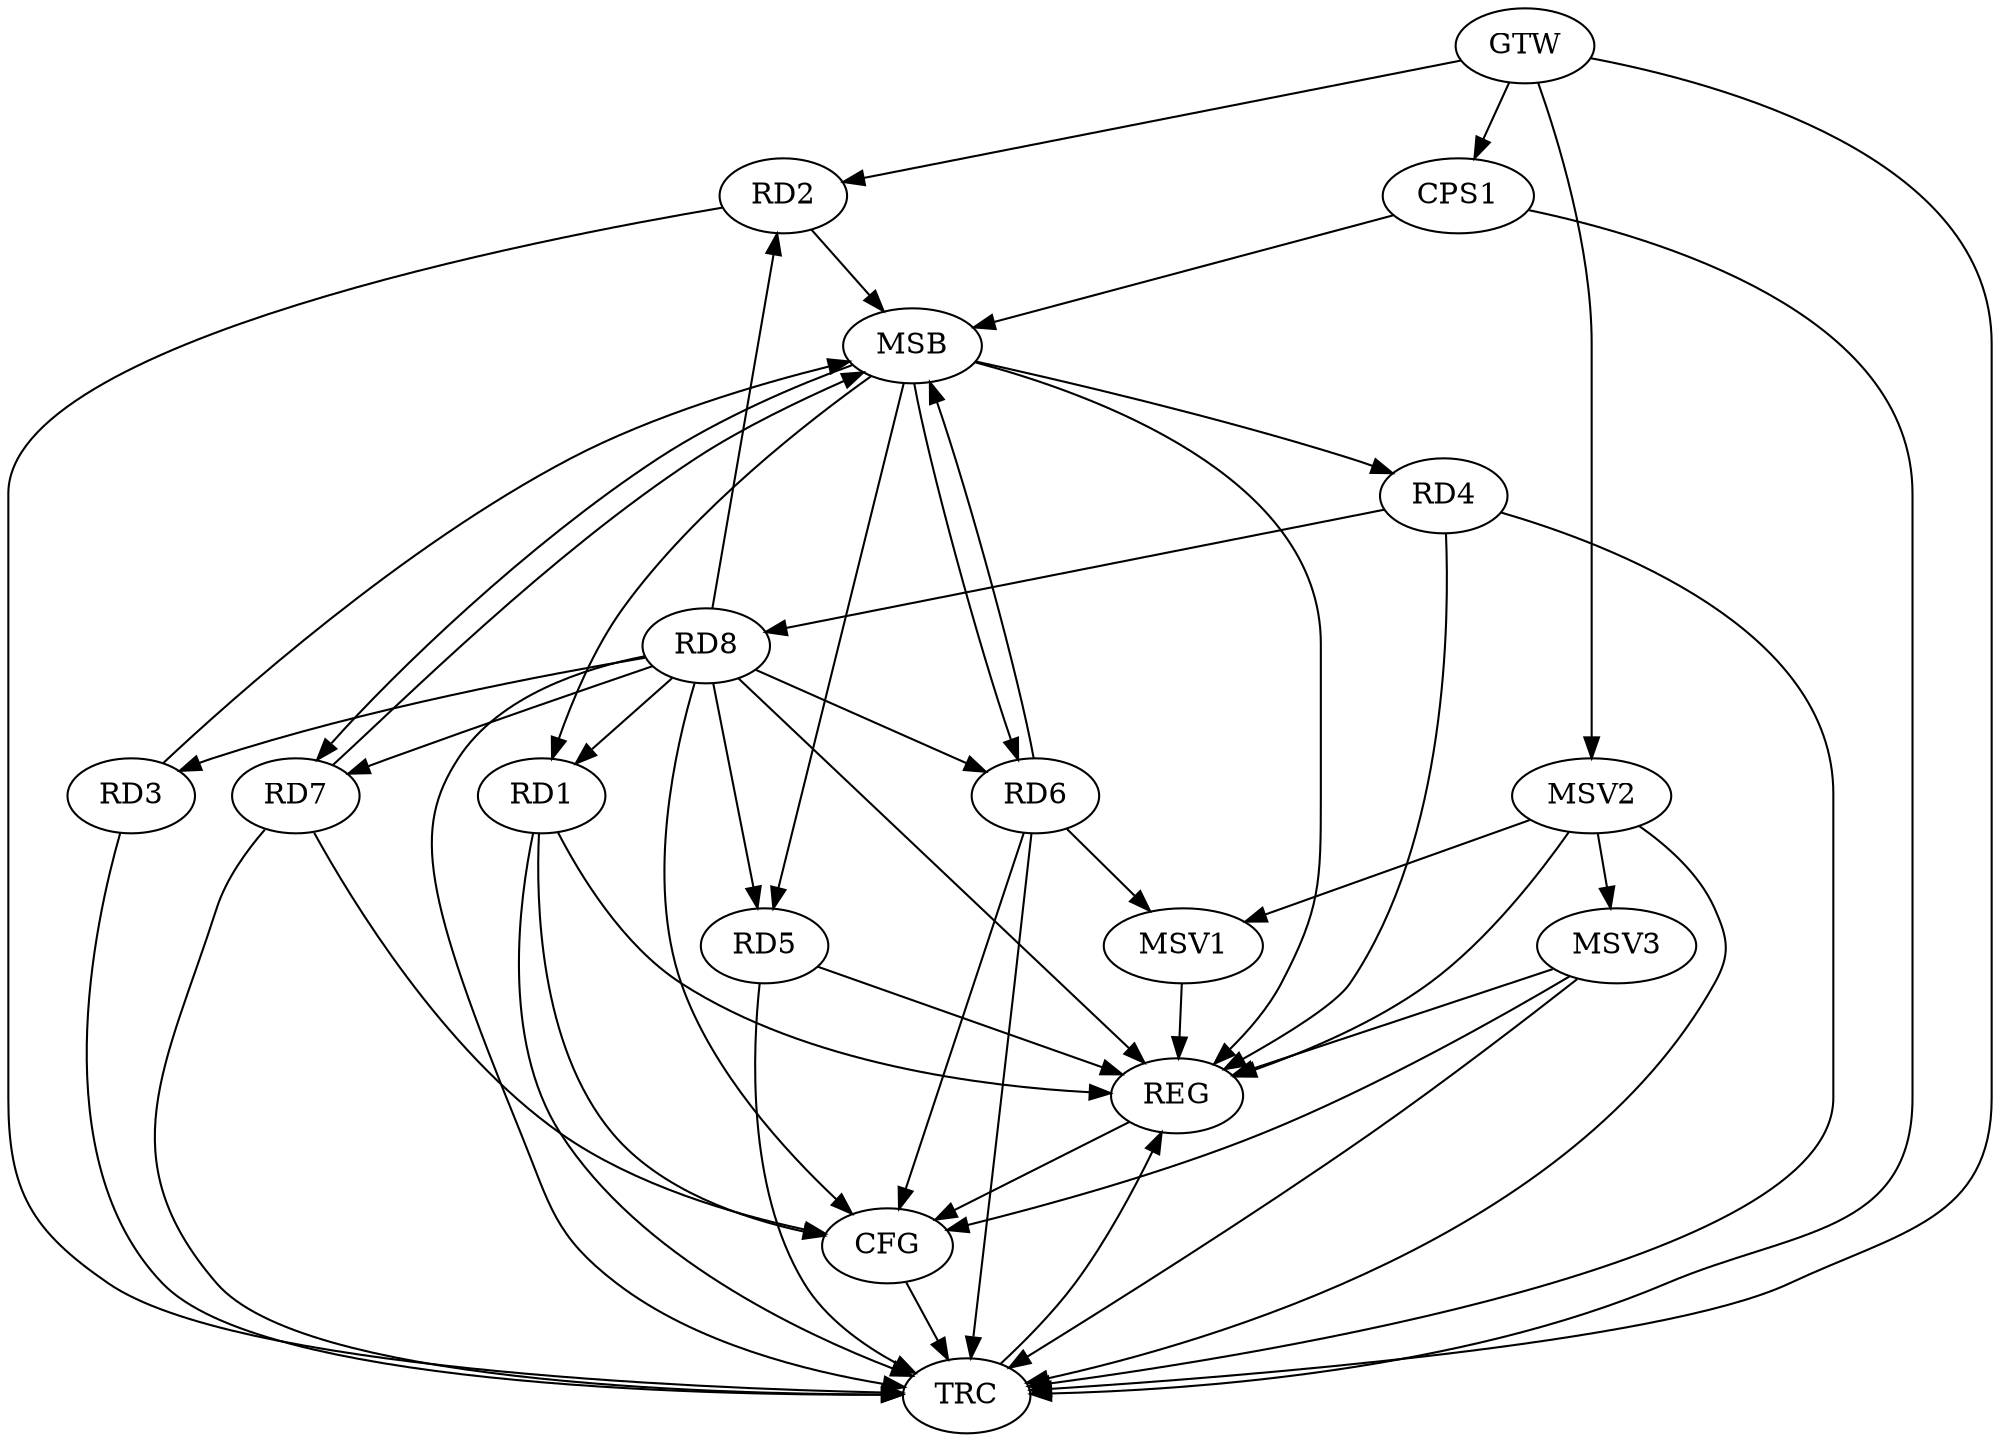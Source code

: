 strict digraph G {
  RD1 [ label="RD1" ];
  RD2 [ label="RD2" ];
  RD3 [ label="RD3" ];
  RD4 [ label="RD4" ];
  RD5 [ label="RD5" ];
  RD6 [ label="RD6" ];
  RD7 [ label="RD7" ];
  RD8 [ label="RD8" ];
  CPS1 [ label="CPS1" ];
  GTW [ label="GTW" ];
  REG [ label="REG" ];
  MSB [ label="MSB" ];
  CFG [ label="CFG" ];
  TRC [ label="TRC" ];
  MSV1 [ label="MSV1" ];
  MSV2 [ label="MSV2" ];
  MSV3 [ label="MSV3" ];
  RD8 -> RD3;
  RD4 -> RD8;
  RD8 -> RD5;
  GTW -> RD2;
  GTW -> CPS1;
  RD1 -> REG;
  RD4 -> REG;
  RD5 -> REG;
  RD8 -> REG;
  RD2 -> MSB;
  MSB -> RD4;
  MSB -> RD7;
  MSB -> REG;
  RD3 -> MSB;
  RD6 -> MSB;
  RD7 -> MSB;
  MSB -> RD1;
  MSB -> RD5;
  CPS1 -> MSB;
  MSB -> RD6;
  RD6 -> CFG;
  RD7 -> CFG;
  RD1 -> CFG;
  RD8 -> CFG;
  REG -> CFG;
  RD1 -> TRC;
  RD2 -> TRC;
  RD3 -> TRC;
  RD4 -> TRC;
  RD5 -> TRC;
  RD6 -> TRC;
  RD7 -> TRC;
  RD8 -> TRC;
  CPS1 -> TRC;
  GTW -> TRC;
  CFG -> TRC;
  TRC -> REG;
  RD8 -> RD1;
  RD8 -> RD7;
  RD8 -> RD2;
  RD8 -> RD6;
  RD6 -> MSV1;
  MSV1 -> REG;
  MSV2 -> MSV1;
  GTW -> MSV2;
  MSV2 -> REG;
  MSV2 -> TRC;
  MSV2 -> MSV3;
  MSV3 -> REG;
  MSV3 -> TRC;
  MSV3 -> CFG;
}

